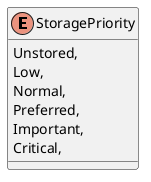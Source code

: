 @startuml
enum StoragePriority {
    Unstored,
    Low,
    Normal,
    Preferred,
    Important,
    Critical,
}
@enduml
